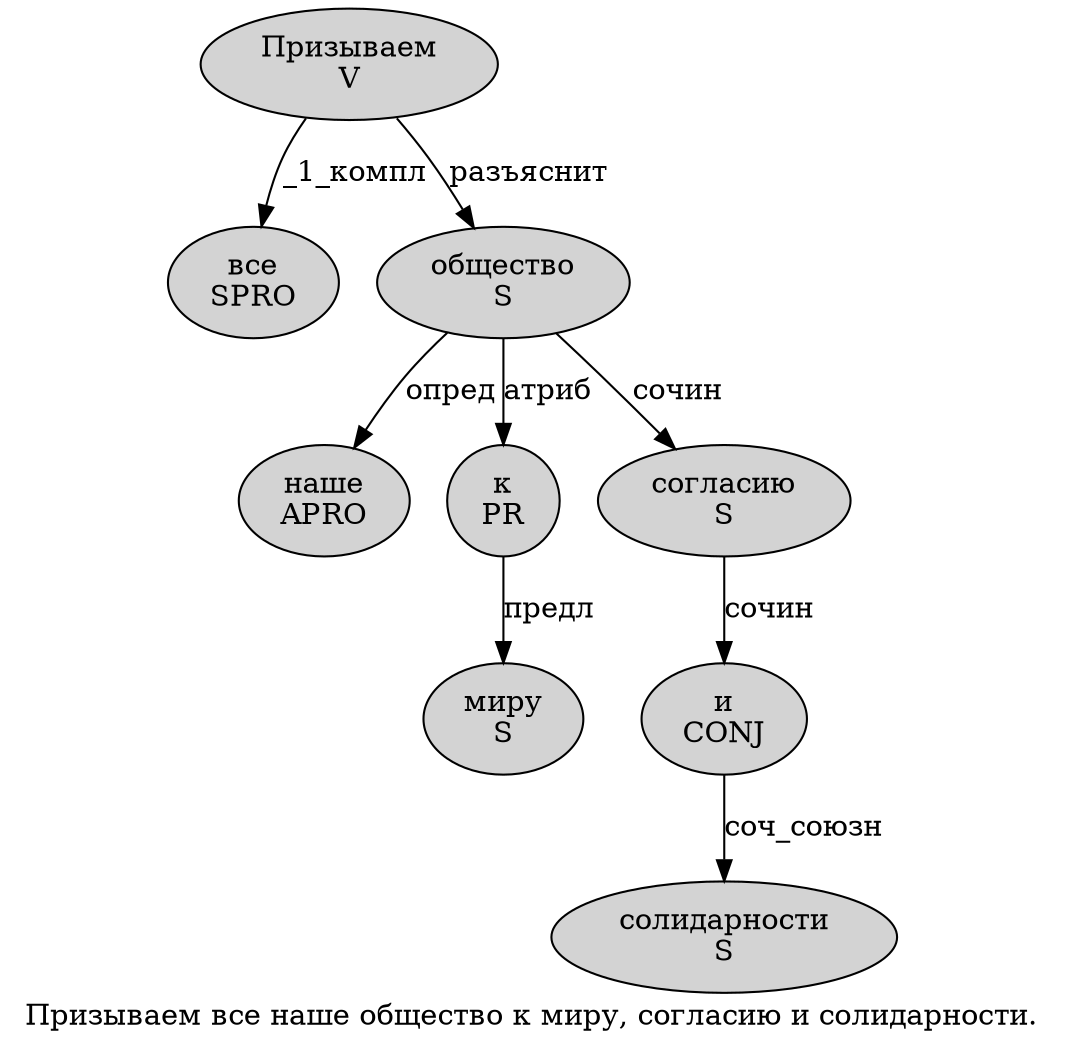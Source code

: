 digraph SENTENCE_367 {
	graph [label="Призываем все наше общество к миру, согласию и солидарности."]
	node [style=filled]
		0 [label="Призываем
V" color="" fillcolor=lightgray penwidth=1 shape=ellipse]
		1 [label="все
SPRO" color="" fillcolor=lightgray penwidth=1 shape=ellipse]
		2 [label="наше
APRO" color="" fillcolor=lightgray penwidth=1 shape=ellipse]
		3 [label="общество
S" color="" fillcolor=lightgray penwidth=1 shape=ellipse]
		4 [label="к
PR" color="" fillcolor=lightgray penwidth=1 shape=ellipse]
		5 [label="миру
S" color="" fillcolor=lightgray penwidth=1 shape=ellipse]
		7 [label="согласию
S" color="" fillcolor=lightgray penwidth=1 shape=ellipse]
		8 [label="и
CONJ" color="" fillcolor=lightgray penwidth=1 shape=ellipse]
		9 [label="солидарности
S" color="" fillcolor=lightgray penwidth=1 shape=ellipse]
			8 -> 9 [label="соч_союзн"]
			7 -> 8 [label="сочин"]
			3 -> 2 [label="опред"]
			3 -> 4 [label="атриб"]
			3 -> 7 [label="сочин"]
			4 -> 5 [label="предл"]
			0 -> 1 [label="_1_компл"]
			0 -> 3 [label="разъяснит"]
}